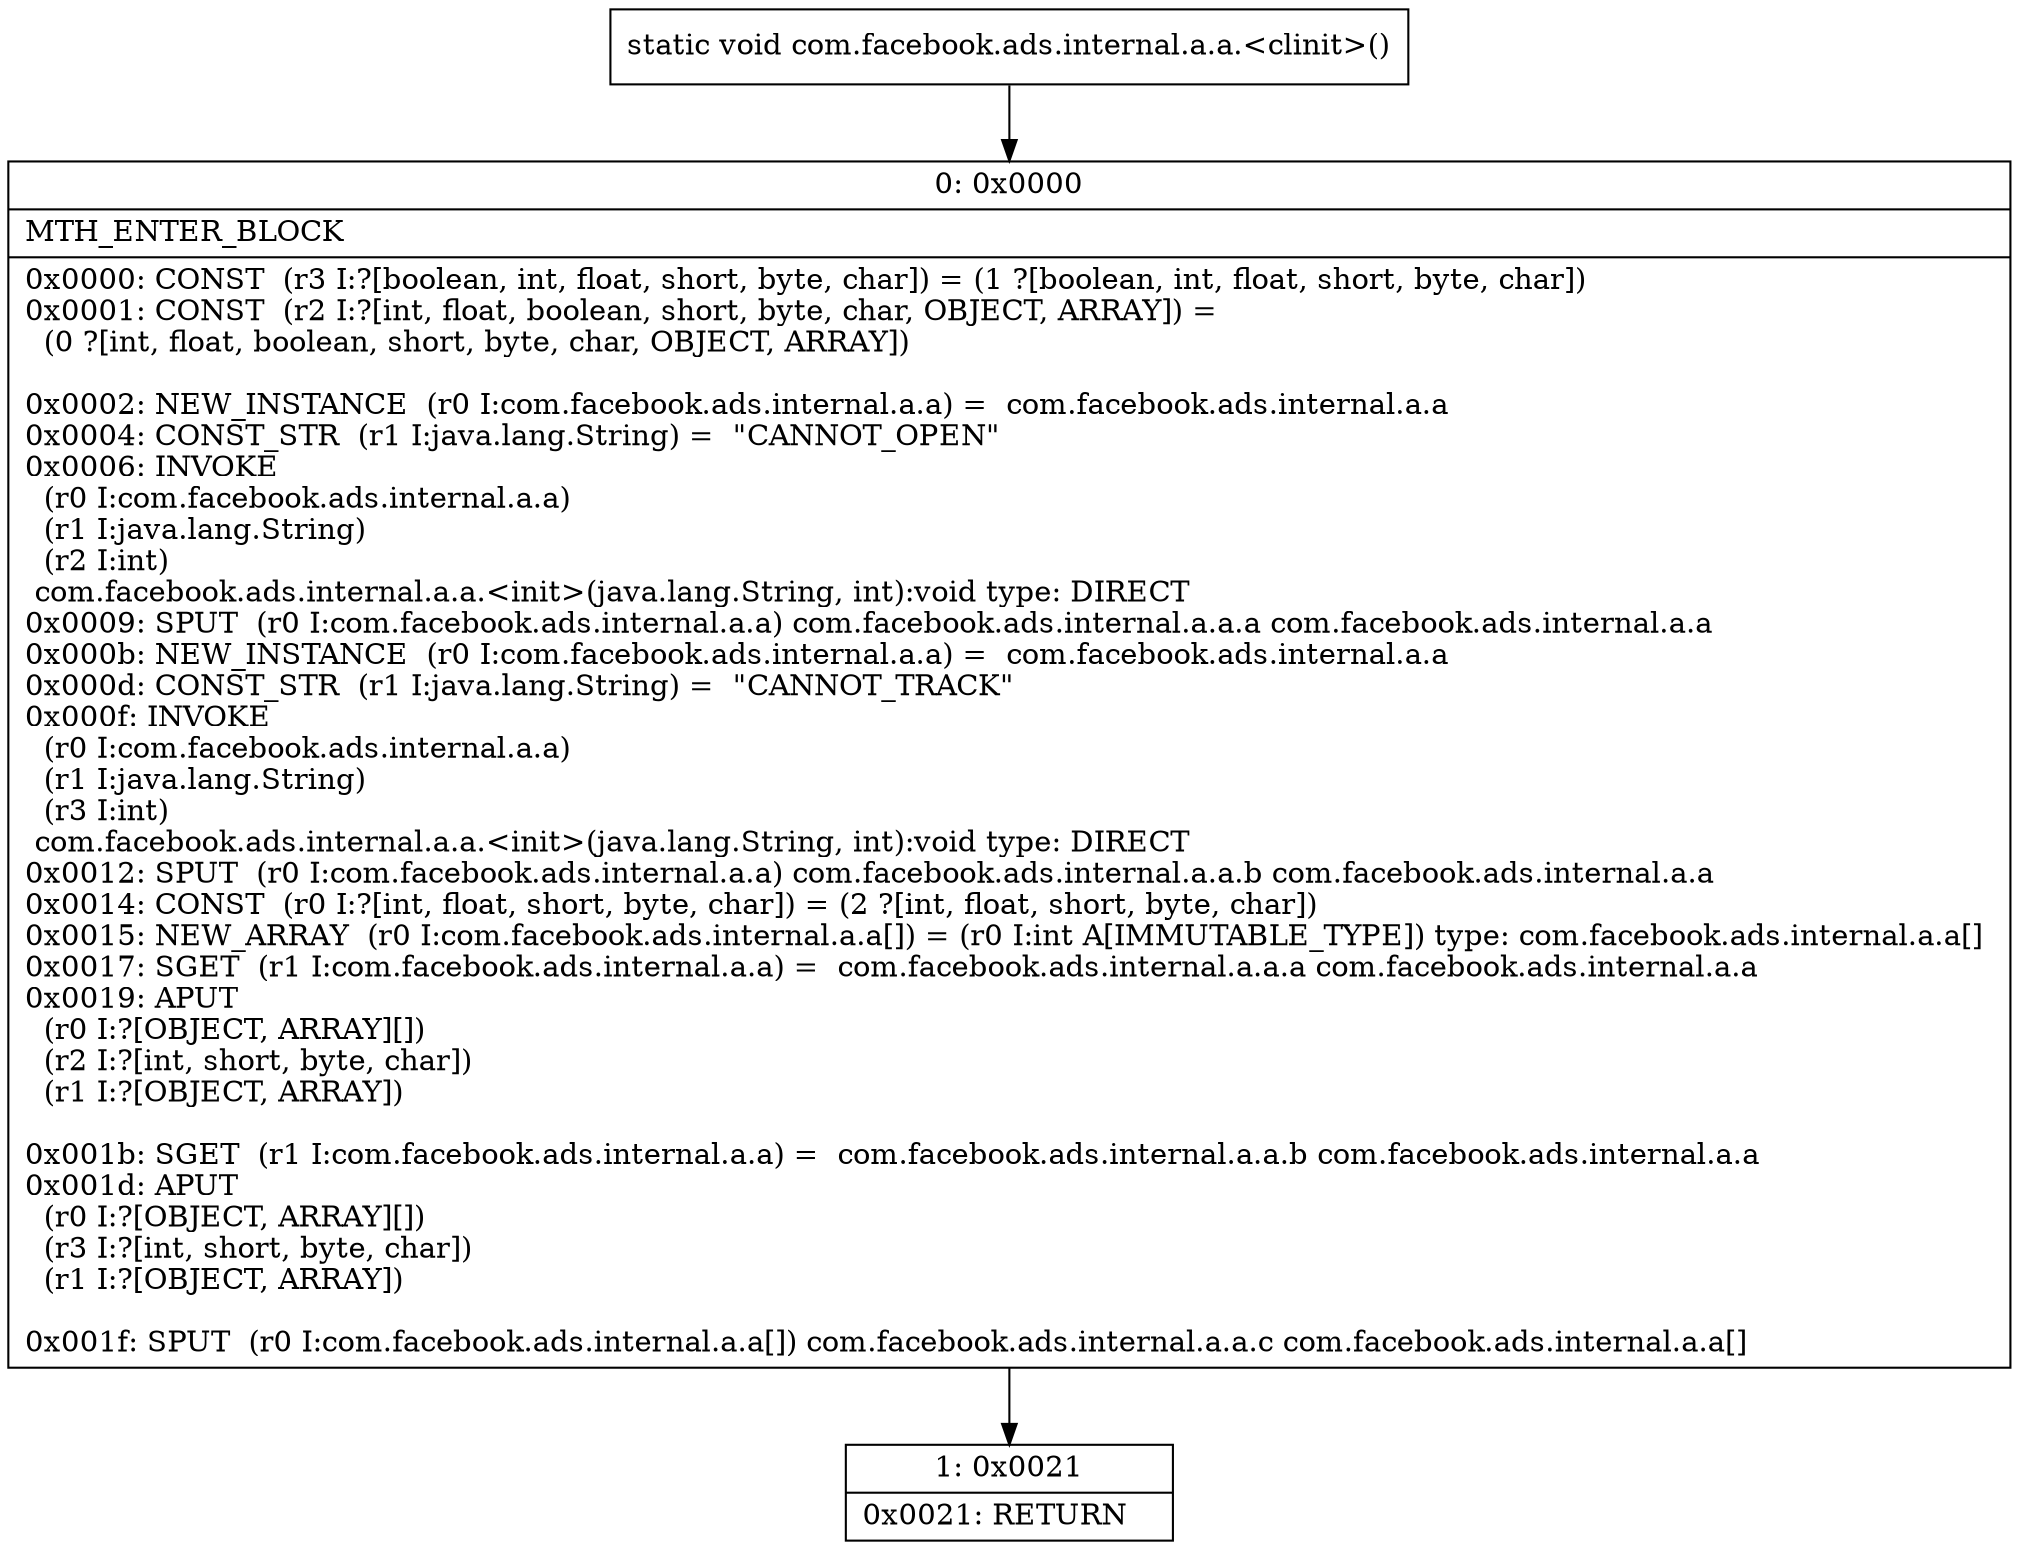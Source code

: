 digraph "CFG forcom.facebook.ads.internal.a.a.\<clinit\>()V" {
Node_0 [shape=record,label="{0\:\ 0x0000|MTH_ENTER_BLOCK\l|0x0000: CONST  (r3 I:?[boolean, int, float, short, byte, char]) = (1 ?[boolean, int, float, short, byte, char]) \l0x0001: CONST  (r2 I:?[int, float, boolean, short, byte, char, OBJECT, ARRAY]) = \l  (0 ?[int, float, boolean, short, byte, char, OBJECT, ARRAY])\l \l0x0002: NEW_INSTANCE  (r0 I:com.facebook.ads.internal.a.a) =  com.facebook.ads.internal.a.a \l0x0004: CONST_STR  (r1 I:java.lang.String) =  \"CANNOT_OPEN\" \l0x0006: INVOKE  \l  (r0 I:com.facebook.ads.internal.a.a)\l  (r1 I:java.lang.String)\l  (r2 I:int)\l com.facebook.ads.internal.a.a.\<init\>(java.lang.String, int):void type: DIRECT \l0x0009: SPUT  (r0 I:com.facebook.ads.internal.a.a) com.facebook.ads.internal.a.a.a com.facebook.ads.internal.a.a \l0x000b: NEW_INSTANCE  (r0 I:com.facebook.ads.internal.a.a) =  com.facebook.ads.internal.a.a \l0x000d: CONST_STR  (r1 I:java.lang.String) =  \"CANNOT_TRACK\" \l0x000f: INVOKE  \l  (r0 I:com.facebook.ads.internal.a.a)\l  (r1 I:java.lang.String)\l  (r3 I:int)\l com.facebook.ads.internal.a.a.\<init\>(java.lang.String, int):void type: DIRECT \l0x0012: SPUT  (r0 I:com.facebook.ads.internal.a.a) com.facebook.ads.internal.a.a.b com.facebook.ads.internal.a.a \l0x0014: CONST  (r0 I:?[int, float, short, byte, char]) = (2 ?[int, float, short, byte, char]) \l0x0015: NEW_ARRAY  (r0 I:com.facebook.ads.internal.a.a[]) = (r0 I:int A[IMMUTABLE_TYPE]) type: com.facebook.ads.internal.a.a[] \l0x0017: SGET  (r1 I:com.facebook.ads.internal.a.a) =  com.facebook.ads.internal.a.a.a com.facebook.ads.internal.a.a \l0x0019: APUT  \l  (r0 I:?[OBJECT, ARRAY][])\l  (r2 I:?[int, short, byte, char])\l  (r1 I:?[OBJECT, ARRAY])\l \l0x001b: SGET  (r1 I:com.facebook.ads.internal.a.a) =  com.facebook.ads.internal.a.a.b com.facebook.ads.internal.a.a \l0x001d: APUT  \l  (r0 I:?[OBJECT, ARRAY][])\l  (r3 I:?[int, short, byte, char])\l  (r1 I:?[OBJECT, ARRAY])\l \l0x001f: SPUT  (r0 I:com.facebook.ads.internal.a.a[]) com.facebook.ads.internal.a.a.c com.facebook.ads.internal.a.a[] \l}"];
Node_1 [shape=record,label="{1\:\ 0x0021|0x0021: RETURN   \l}"];
MethodNode[shape=record,label="{static void com.facebook.ads.internal.a.a.\<clinit\>() }"];
MethodNode -> Node_0;
Node_0 -> Node_1;
}

